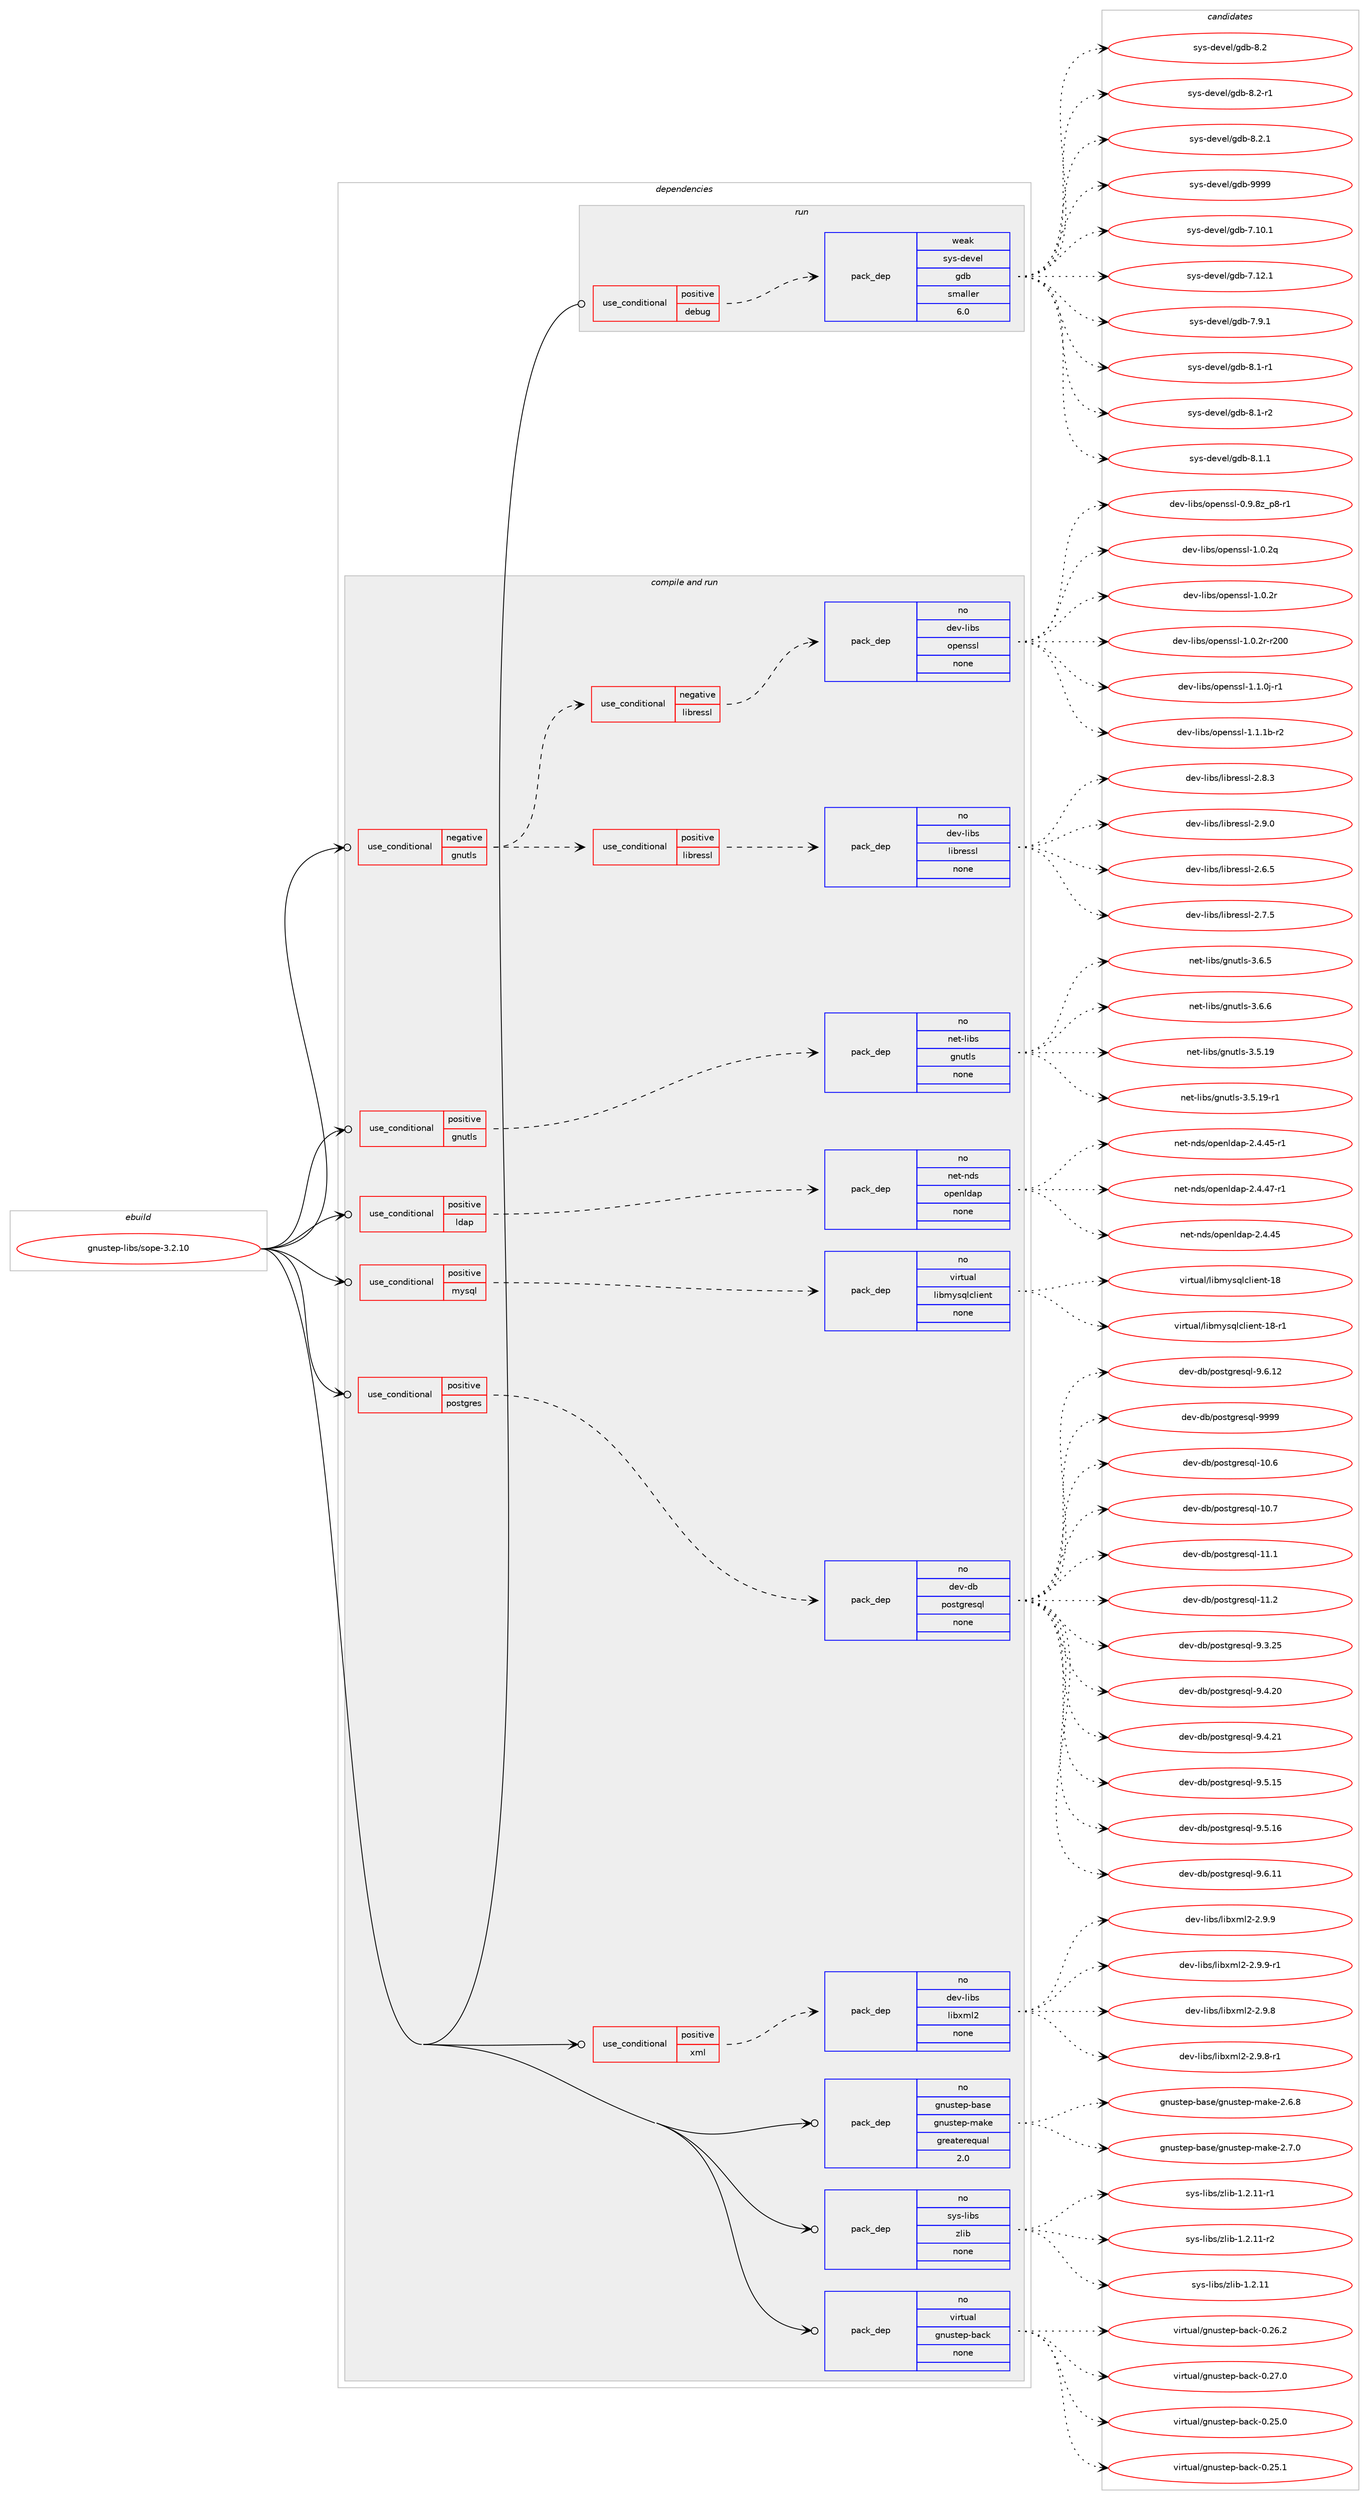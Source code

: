 digraph prolog {

# *************
# Graph options
# *************

newrank=true;
concentrate=true;
compound=true;
graph [rankdir=LR,fontname=Helvetica,fontsize=10,ranksep=1.5];#, ranksep=2.5, nodesep=0.2];
edge  [arrowhead=vee];
node  [fontname=Helvetica,fontsize=10];

# **********
# The ebuild
# **********

subgraph cluster_leftcol {
color=gray;
rank=same;
label=<<i>ebuild</i>>;
id [label="gnustep-libs/sope-3.2.10", color=red, width=4, href="../gnustep-libs/sope-3.2.10.svg"];
}

# ****************
# The dependencies
# ****************

subgraph cluster_midcol {
color=gray;
label=<<i>dependencies</i>>;
subgraph cluster_compile {
fillcolor="#eeeeee";
style=filled;
label=<<i>compile</i>>;
}
subgraph cluster_compileandrun {
fillcolor="#eeeeee";
style=filled;
label=<<i>compile and run</i>>;
subgraph cond428377 {
dependency1569860 [label=<<TABLE BORDER="0" CELLBORDER="1" CELLSPACING="0" CELLPADDING="4"><TR><TD ROWSPAN="3" CELLPADDING="10">use_conditional</TD></TR><TR><TD>negative</TD></TR><TR><TD>gnutls</TD></TR></TABLE>>, shape=none, color=red];
subgraph cond428378 {
dependency1569861 [label=<<TABLE BORDER="0" CELLBORDER="1" CELLSPACING="0" CELLPADDING="4"><TR><TD ROWSPAN="3" CELLPADDING="10">use_conditional</TD></TR><TR><TD>negative</TD></TR><TR><TD>libressl</TD></TR></TABLE>>, shape=none, color=red];
subgraph pack1117194 {
dependency1569862 [label=<<TABLE BORDER="0" CELLBORDER="1" CELLSPACING="0" CELLPADDING="4" WIDTH="220"><TR><TD ROWSPAN="6" CELLPADDING="30">pack_dep</TD></TR><TR><TD WIDTH="110">no</TD></TR><TR><TD>dev-libs</TD></TR><TR><TD>openssl</TD></TR><TR><TD>none</TD></TR><TR><TD></TD></TR></TABLE>>, shape=none, color=blue];
}
dependency1569861:e -> dependency1569862:w [weight=20,style="dashed",arrowhead="vee"];
}
dependency1569860:e -> dependency1569861:w [weight=20,style="dashed",arrowhead="vee"];
subgraph cond428379 {
dependency1569863 [label=<<TABLE BORDER="0" CELLBORDER="1" CELLSPACING="0" CELLPADDING="4"><TR><TD ROWSPAN="3" CELLPADDING="10">use_conditional</TD></TR><TR><TD>positive</TD></TR><TR><TD>libressl</TD></TR></TABLE>>, shape=none, color=red];
subgraph pack1117195 {
dependency1569864 [label=<<TABLE BORDER="0" CELLBORDER="1" CELLSPACING="0" CELLPADDING="4" WIDTH="220"><TR><TD ROWSPAN="6" CELLPADDING="30">pack_dep</TD></TR><TR><TD WIDTH="110">no</TD></TR><TR><TD>dev-libs</TD></TR><TR><TD>libressl</TD></TR><TR><TD>none</TD></TR><TR><TD></TD></TR></TABLE>>, shape=none, color=blue];
}
dependency1569863:e -> dependency1569864:w [weight=20,style="dashed",arrowhead="vee"];
}
dependency1569860:e -> dependency1569863:w [weight=20,style="dashed",arrowhead="vee"];
}
id:e -> dependency1569860:w [weight=20,style="solid",arrowhead="odotvee"];
subgraph cond428380 {
dependency1569865 [label=<<TABLE BORDER="0" CELLBORDER="1" CELLSPACING="0" CELLPADDING="4"><TR><TD ROWSPAN="3" CELLPADDING="10">use_conditional</TD></TR><TR><TD>positive</TD></TR><TR><TD>gnutls</TD></TR></TABLE>>, shape=none, color=red];
subgraph pack1117196 {
dependency1569866 [label=<<TABLE BORDER="0" CELLBORDER="1" CELLSPACING="0" CELLPADDING="4" WIDTH="220"><TR><TD ROWSPAN="6" CELLPADDING="30">pack_dep</TD></TR><TR><TD WIDTH="110">no</TD></TR><TR><TD>net-libs</TD></TR><TR><TD>gnutls</TD></TR><TR><TD>none</TD></TR><TR><TD></TD></TR></TABLE>>, shape=none, color=blue];
}
dependency1569865:e -> dependency1569866:w [weight=20,style="dashed",arrowhead="vee"];
}
id:e -> dependency1569865:w [weight=20,style="solid",arrowhead="odotvee"];
subgraph cond428381 {
dependency1569867 [label=<<TABLE BORDER="0" CELLBORDER="1" CELLSPACING="0" CELLPADDING="4"><TR><TD ROWSPAN="3" CELLPADDING="10">use_conditional</TD></TR><TR><TD>positive</TD></TR><TR><TD>ldap</TD></TR></TABLE>>, shape=none, color=red];
subgraph pack1117197 {
dependency1569868 [label=<<TABLE BORDER="0" CELLBORDER="1" CELLSPACING="0" CELLPADDING="4" WIDTH="220"><TR><TD ROWSPAN="6" CELLPADDING="30">pack_dep</TD></TR><TR><TD WIDTH="110">no</TD></TR><TR><TD>net-nds</TD></TR><TR><TD>openldap</TD></TR><TR><TD>none</TD></TR><TR><TD></TD></TR></TABLE>>, shape=none, color=blue];
}
dependency1569867:e -> dependency1569868:w [weight=20,style="dashed",arrowhead="vee"];
}
id:e -> dependency1569867:w [weight=20,style="solid",arrowhead="odotvee"];
subgraph cond428382 {
dependency1569869 [label=<<TABLE BORDER="0" CELLBORDER="1" CELLSPACING="0" CELLPADDING="4"><TR><TD ROWSPAN="3" CELLPADDING="10">use_conditional</TD></TR><TR><TD>positive</TD></TR><TR><TD>mysql</TD></TR></TABLE>>, shape=none, color=red];
subgraph pack1117198 {
dependency1569870 [label=<<TABLE BORDER="0" CELLBORDER="1" CELLSPACING="0" CELLPADDING="4" WIDTH="220"><TR><TD ROWSPAN="6" CELLPADDING="30">pack_dep</TD></TR><TR><TD WIDTH="110">no</TD></TR><TR><TD>virtual</TD></TR><TR><TD>libmysqlclient</TD></TR><TR><TD>none</TD></TR><TR><TD></TD></TR></TABLE>>, shape=none, color=blue];
}
dependency1569869:e -> dependency1569870:w [weight=20,style="dashed",arrowhead="vee"];
}
id:e -> dependency1569869:w [weight=20,style="solid",arrowhead="odotvee"];
subgraph cond428383 {
dependency1569871 [label=<<TABLE BORDER="0" CELLBORDER="1" CELLSPACING="0" CELLPADDING="4"><TR><TD ROWSPAN="3" CELLPADDING="10">use_conditional</TD></TR><TR><TD>positive</TD></TR><TR><TD>postgres</TD></TR></TABLE>>, shape=none, color=red];
subgraph pack1117199 {
dependency1569872 [label=<<TABLE BORDER="0" CELLBORDER="1" CELLSPACING="0" CELLPADDING="4" WIDTH="220"><TR><TD ROWSPAN="6" CELLPADDING="30">pack_dep</TD></TR><TR><TD WIDTH="110">no</TD></TR><TR><TD>dev-db</TD></TR><TR><TD>postgresql</TD></TR><TR><TD>none</TD></TR><TR><TD></TD></TR></TABLE>>, shape=none, color=blue];
}
dependency1569871:e -> dependency1569872:w [weight=20,style="dashed",arrowhead="vee"];
}
id:e -> dependency1569871:w [weight=20,style="solid",arrowhead="odotvee"];
subgraph cond428384 {
dependency1569873 [label=<<TABLE BORDER="0" CELLBORDER="1" CELLSPACING="0" CELLPADDING="4"><TR><TD ROWSPAN="3" CELLPADDING="10">use_conditional</TD></TR><TR><TD>positive</TD></TR><TR><TD>xml</TD></TR></TABLE>>, shape=none, color=red];
subgraph pack1117200 {
dependency1569874 [label=<<TABLE BORDER="0" CELLBORDER="1" CELLSPACING="0" CELLPADDING="4" WIDTH="220"><TR><TD ROWSPAN="6" CELLPADDING="30">pack_dep</TD></TR><TR><TD WIDTH="110">no</TD></TR><TR><TD>dev-libs</TD></TR><TR><TD>libxml2</TD></TR><TR><TD>none</TD></TR><TR><TD></TD></TR></TABLE>>, shape=none, color=blue];
}
dependency1569873:e -> dependency1569874:w [weight=20,style="dashed",arrowhead="vee"];
}
id:e -> dependency1569873:w [weight=20,style="solid",arrowhead="odotvee"];
subgraph pack1117201 {
dependency1569875 [label=<<TABLE BORDER="0" CELLBORDER="1" CELLSPACING="0" CELLPADDING="4" WIDTH="220"><TR><TD ROWSPAN="6" CELLPADDING="30">pack_dep</TD></TR><TR><TD WIDTH="110">no</TD></TR><TR><TD>gnustep-base</TD></TR><TR><TD>gnustep-make</TD></TR><TR><TD>greaterequal</TD></TR><TR><TD>2.0</TD></TR></TABLE>>, shape=none, color=blue];
}
id:e -> dependency1569875:w [weight=20,style="solid",arrowhead="odotvee"];
subgraph pack1117202 {
dependency1569876 [label=<<TABLE BORDER="0" CELLBORDER="1" CELLSPACING="0" CELLPADDING="4" WIDTH="220"><TR><TD ROWSPAN="6" CELLPADDING="30">pack_dep</TD></TR><TR><TD WIDTH="110">no</TD></TR><TR><TD>sys-libs</TD></TR><TR><TD>zlib</TD></TR><TR><TD>none</TD></TR><TR><TD></TD></TR></TABLE>>, shape=none, color=blue];
}
id:e -> dependency1569876:w [weight=20,style="solid",arrowhead="odotvee"];
subgraph pack1117203 {
dependency1569877 [label=<<TABLE BORDER="0" CELLBORDER="1" CELLSPACING="0" CELLPADDING="4" WIDTH="220"><TR><TD ROWSPAN="6" CELLPADDING="30">pack_dep</TD></TR><TR><TD WIDTH="110">no</TD></TR><TR><TD>virtual</TD></TR><TR><TD>gnustep-back</TD></TR><TR><TD>none</TD></TR><TR><TD></TD></TR></TABLE>>, shape=none, color=blue];
}
id:e -> dependency1569877:w [weight=20,style="solid",arrowhead="odotvee"];
}
subgraph cluster_run {
fillcolor="#eeeeee";
style=filled;
label=<<i>run</i>>;
subgraph cond428385 {
dependency1569878 [label=<<TABLE BORDER="0" CELLBORDER="1" CELLSPACING="0" CELLPADDING="4"><TR><TD ROWSPAN="3" CELLPADDING="10">use_conditional</TD></TR><TR><TD>positive</TD></TR><TR><TD>debug</TD></TR></TABLE>>, shape=none, color=red];
subgraph pack1117204 {
dependency1569879 [label=<<TABLE BORDER="0" CELLBORDER="1" CELLSPACING="0" CELLPADDING="4" WIDTH="220"><TR><TD ROWSPAN="6" CELLPADDING="30">pack_dep</TD></TR><TR><TD WIDTH="110">weak</TD></TR><TR><TD>sys-devel</TD></TR><TR><TD>gdb</TD></TR><TR><TD>smaller</TD></TR><TR><TD>6.0</TD></TR></TABLE>>, shape=none, color=blue];
}
dependency1569878:e -> dependency1569879:w [weight=20,style="dashed",arrowhead="vee"];
}
id:e -> dependency1569878:w [weight=20,style="solid",arrowhead="odot"];
}
}

# **************
# The candidates
# **************

subgraph cluster_choices {
rank=same;
color=gray;
label=<<i>candidates</i>>;

subgraph choice1117194 {
color=black;
nodesep=1;
choice10010111845108105981154711111210111011511510845484657465612295112564511449 [label="dev-libs/openssl-0.9.8z_p8-r1", color=red, width=4,href="../dev-libs/openssl-0.9.8z_p8-r1.svg"];
choice100101118451081059811547111112101110115115108454946484650113 [label="dev-libs/openssl-1.0.2q", color=red, width=4,href="../dev-libs/openssl-1.0.2q.svg"];
choice100101118451081059811547111112101110115115108454946484650114 [label="dev-libs/openssl-1.0.2r", color=red, width=4,href="../dev-libs/openssl-1.0.2r.svg"];
choice10010111845108105981154711111210111011511510845494648465011445114504848 [label="dev-libs/openssl-1.0.2r-r200", color=red, width=4,href="../dev-libs/openssl-1.0.2r-r200.svg"];
choice1001011184510810598115471111121011101151151084549464946481064511449 [label="dev-libs/openssl-1.1.0j-r1", color=red, width=4,href="../dev-libs/openssl-1.1.0j-r1.svg"];
choice100101118451081059811547111112101110115115108454946494649984511450 [label="dev-libs/openssl-1.1.1b-r2", color=red, width=4,href="../dev-libs/openssl-1.1.1b-r2.svg"];
dependency1569862:e -> choice10010111845108105981154711111210111011511510845484657465612295112564511449:w [style=dotted,weight="100"];
dependency1569862:e -> choice100101118451081059811547111112101110115115108454946484650113:w [style=dotted,weight="100"];
dependency1569862:e -> choice100101118451081059811547111112101110115115108454946484650114:w [style=dotted,weight="100"];
dependency1569862:e -> choice10010111845108105981154711111210111011511510845494648465011445114504848:w [style=dotted,weight="100"];
dependency1569862:e -> choice1001011184510810598115471111121011101151151084549464946481064511449:w [style=dotted,weight="100"];
dependency1569862:e -> choice100101118451081059811547111112101110115115108454946494649984511450:w [style=dotted,weight="100"];
}
subgraph choice1117195 {
color=black;
nodesep=1;
choice10010111845108105981154710810598114101115115108455046544653 [label="dev-libs/libressl-2.6.5", color=red, width=4,href="../dev-libs/libressl-2.6.5.svg"];
choice10010111845108105981154710810598114101115115108455046554653 [label="dev-libs/libressl-2.7.5", color=red, width=4,href="../dev-libs/libressl-2.7.5.svg"];
choice10010111845108105981154710810598114101115115108455046564651 [label="dev-libs/libressl-2.8.3", color=red, width=4,href="../dev-libs/libressl-2.8.3.svg"];
choice10010111845108105981154710810598114101115115108455046574648 [label="dev-libs/libressl-2.9.0", color=red, width=4,href="../dev-libs/libressl-2.9.0.svg"];
dependency1569864:e -> choice10010111845108105981154710810598114101115115108455046544653:w [style=dotted,weight="100"];
dependency1569864:e -> choice10010111845108105981154710810598114101115115108455046554653:w [style=dotted,weight="100"];
dependency1569864:e -> choice10010111845108105981154710810598114101115115108455046564651:w [style=dotted,weight="100"];
dependency1569864:e -> choice10010111845108105981154710810598114101115115108455046574648:w [style=dotted,weight="100"];
}
subgraph choice1117196 {
color=black;
nodesep=1;
choice11010111645108105981154710311011711610811545514653464957 [label="net-libs/gnutls-3.5.19", color=red, width=4,href="../net-libs/gnutls-3.5.19.svg"];
choice110101116451081059811547103110117116108115455146534649574511449 [label="net-libs/gnutls-3.5.19-r1", color=red, width=4,href="../net-libs/gnutls-3.5.19-r1.svg"];
choice110101116451081059811547103110117116108115455146544653 [label="net-libs/gnutls-3.6.5", color=red, width=4,href="../net-libs/gnutls-3.6.5.svg"];
choice110101116451081059811547103110117116108115455146544654 [label="net-libs/gnutls-3.6.6", color=red, width=4,href="../net-libs/gnutls-3.6.6.svg"];
dependency1569866:e -> choice11010111645108105981154710311011711610811545514653464957:w [style=dotted,weight="100"];
dependency1569866:e -> choice110101116451081059811547103110117116108115455146534649574511449:w [style=dotted,weight="100"];
dependency1569866:e -> choice110101116451081059811547103110117116108115455146544653:w [style=dotted,weight="100"];
dependency1569866:e -> choice110101116451081059811547103110117116108115455146544654:w [style=dotted,weight="100"];
}
subgraph choice1117197 {
color=black;
nodesep=1;
choice11010111645110100115471111121011101081009711245504652465253 [label="net-nds/openldap-2.4.45", color=red, width=4,href="../net-nds/openldap-2.4.45.svg"];
choice110101116451101001154711111210111010810097112455046524652534511449 [label="net-nds/openldap-2.4.45-r1", color=red, width=4,href="../net-nds/openldap-2.4.45-r1.svg"];
choice110101116451101001154711111210111010810097112455046524652554511449 [label="net-nds/openldap-2.4.47-r1", color=red, width=4,href="../net-nds/openldap-2.4.47-r1.svg"];
dependency1569868:e -> choice11010111645110100115471111121011101081009711245504652465253:w [style=dotted,weight="100"];
dependency1569868:e -> choice110101116451101001154711111210111010810097112455046524652534511449:w [style=dotted,weight="100"];
dependency1569868:e -> choice110101116451101001154711111210111010810097112455046524652554511449:w [style=dotted,weight="100"];
}
subgraph choice1117198 {
color=black;
nodesep=1;
choice11810511411611797108471081059810912111511310899108105101110116454956 [label="virtual/libmysqlclient-18", color=red, width=4,href="../virtual/libmysqlclient-18.svg"];
choice118105114116117971084710810598109121115113108991081051011101164549564511449 [label="virtual/libmysqlclient-18-r1", color=red, width=4,href="../virtual/libmysqlclient-18-r1.svg"];
dependency1569870:e -> choice11810511411611797108471081059810912111511310899108105101110116454956:w [style=dotted,weight="100"];
dependency1569870:e -> choice118105114116117971084710810598109121115113108991081051011101164549564511449:w [style=dotted,weight="100"];
}
subgraph choice1117199 {
color=black;
nodesep=1;
choice1001011184510098471121111151161031141011151131084549484654 [label="dev-db/postgresql-10.6", color=red, width=4,href="../dev-db/postgresql-10.6.svg"];
choice1001011184510098471121111151161031141011151131084549484655 [label="dev-db/postgresql-10.7", color=red, width=4,href="../dev-db/postgresql-10.7.svg"];
choice1001011184510098471121111151161031141011151131084549494649 [label="dev-db/postgresql-11.1", color=red, width=4,href="../dev-db/postgresql-11.1.svg"];
choice1001011184510098471121111151161031141011151131084549494650 [label="dev-db/postgresql-11.2", color=red, width=4,href="../dev-db/postgresql-11.2.svg"];
choice10010111845100984711211111511610311410111511310845574651465053 [label="dev-db/postgresql-9.3.25", color=red, width=4,href="../dev-db/postgresql-9.3.25.svg"];
choice10010111845100984711211111511610311410111511310845574652465048 [label="dev-db/postgresql-9.4.20", color=red, width=4,href="../dev-db/postgresql-9.4.20.svg"];
choice10010111845100984711211111511610311410111511310845574652465049 [label="dev-db/postgresql-9.4.21", color=red, width=4,href="../dev-db/postgresql-9.4.21.svg"];
choice10010111845100984711211111511610311410111511310845574653464953 [label="dev-db/postgresql-9.5.15", color=red, width=4,href="../dev-db/postgresql-9.5.15.svg"];
choice10010111845100984711211111511610311410111511310845574653464954 [label="dev-db/postgresql-9.5.16", color=red, width=4,href="../dev-db/postgresql-9.5.16.svg"];
choice10010111845100984711211111511610311410111511310845574654464949 [label="dev-db/postgresql-9.6.11", color=red, width=4,href="../dev-db/postgresql-9.6.11.svg"];
choice10010111845100984711211111511610311410111511310845574654464950 [label="dev-db/postgresql-9.6.12", color=red, width=4,href="../dev-db/postgresql-9.6.12.svg"];
choice1001011184510098471121111151161031141011151131084557575757 [label="dev-db/postgresql-9999", color=red, width=4,href="../dev-db/postgresql-9999.svg"];
dependency1569872:e -> choice1001011184510098471121111151161031141011151131084549484654:w [style=dotted,weight="100"];
dependency1569872:e -> choice1001011184510098471121111151161031141011151131084549484655:w [style=dotted,weight="100"];
dependency1569872:e -> choice1001011184510098471121111151161031141011151131084549494649:w [style=dotted,weight="100"];
dependency1569872:e -> choice1001011184510098471121111151161031141011151131084549494650:w [style=dotted,weight="100"];
dependency1569872:e -> choice10010111845100984711211111511610311410111511310845574651465053:w [style=dotted,weight="100"];
dependency1569872:e -> choice10010111845100984711211111511610311410111511310845574652465048:w [style=dotted,weight="100"];
dependency1569872:e -> choice10010111845100984711211111511610311410111511310845574652465049:w [style=dotted,weight="100"];
dependency1569872:e -> choice10010111845100984711211111511610311410111511310845574653464953:w [style=dotted,weight="100"];
dependency1569872:e -> choice10010111845100984711211111511610311410111511310845574653464954:w [style=dotted,weight="100"];
dependency1569872:e -> choice10010111845100984711211111511610311410111511310845574654464949:w [style=dotted,weight="100"];
dependency1569872:e -> choice10010111845100984711211111511610311410111511310845574654464950:w [style=dotted,weight="100"];
dependency1569872:e -> choice1001011184510098471121111151161031141011151131084557575757:w [style=dotted,weight="100"];
}
subgraph choice1117200 {
color=black;
nodesep=1;
choice1001011184510810598115471081059812010910850455046574656 [label="dev-libs/libxml2-2.9.8", color=red, width=4,href="../dev-libs/libxml2-2.9.8.svg"];
choice10010111845108105981154710810598120109108504550465746564511449 [label="dev-libs/libxml2-2.9.8-r1", color=red, width=4,href="../dev-libs/libxml2-2.9.8-r1.svg"];
choice1001011184510810598115471081059812010910850455046574657 [label="dev-libs/libxml2-2.9.9", color=red, width=4,href="../dev-libs/libxml2-2.9.9.svg"];
choice10010111845108105981154710810598120109108504550465746574511449 [label="dev-libs/libxml2-2.9.9-r1", color=red, width=4,href="../dev-libs/libxml2-2.9.9-r1.svg"];
dependency1569874:e -> choice1001011184510810598115471081059812010910850455046574656:w [style=dotted,weight="100"];
dependency1569874:e -> choice10010111845108105981154710810598120109108504550465746564511449:w [style=dotted,weight="100"];
dependency1569874:e -> choice1001011184510810598115471081059812010910850455046574657:w [style=dotted,weight="100"];
dependency1569874:e -> choice10010111845108105981154710810598120109108504550465746574511449:w [style=dotted,weight="100"];
}
subgraph choice1117201 {
color=black;
nodesep=1;
choice103110117115116101112459897115101471031101171151161011124510997107101455046544656 [label="gnustep-base/gnustep-make-2.6.8", color=red, width=4,href="../gnustep-base/gnustep-make-2.6.8.svg"];
choice103110117115116101112459897115101471031101171151161011124510997107101455046554648 [label="gnustep-base/gnustep-make-2.7.0", color=red, width=4,href="../gnustep-base/gnustep-make-2.7.0.svg"];
dependency1569875:e -> choice103110117115116101112459897115101471031101171151161011124510997107101455046544656:w [style=dotted,weight="100"];
dependency1569875:e -> choice103110117115116101112459897115101471031101171151161011124510997107101455046554648:w [style=dotted,weight="100"];
}
subgraph choice1117202 {
color=black;
nodesep=1;
choice1151211154510810598115471221081059845494650464949 [label="sys-libs/zlib-1.2.11", color=red, width=4,href="../sys-libs/zlib-1.2.11.svg"];
choice11512111545108105981154712210810598454946504649494511449 [label="sys-libs/zlib-1.2.11-r1", color=red, width=4,href="../sys-libs/zlib-1.2.11-r1.svg"];
choice11512111545108105981154712210810598454946504649494511450 [label="sys-libs/zlib-1.2.11-r2", color=red, width=4,href="../sys-libs/zlib-1.2.11-r2.svg"];
dependency1569876:e -> choice1151211154510810598115471221081059845494650464949:w [style=dotted,weight="100"];
dependency1569876:e -> choice11512111545108105981154712210810598454946504649494511449:w [style=dotted,weight="100"];
dependency1569876:e -> choice11512111545108105981154712210810598454946504649494511450:w [style=dotted,weight="100"];
}
subgraph choice1117203 {
color=black;
nodesep=1;
choice11810511411611797108471031101171151161011124598979910745484650534648 [label="virtual/gnustep-back-0.25.0", color=red, width=4,href="../virtual/gnustep-back-0.25.0.svg"];
choice11810511411611797108471031101171151161011124598979910745484650534649 [label="virtual/gnustep-back-0.25.1", color=red, width=4,href="../virtual/gnustep-back-0.25.1.svg"];
choice11810511411611797108471031101171151161011124598979910745484650544650 [label="virtual/gnustep-back-0.26.2", color=red, width=4,href="../virtual/gnustep-back-0.26.2.svg"];
choice11810511411611797108471031101171151161011124598979910745484650554648 [label="virtual/gnustep-back-0.27.0", color=red, width=4,href="../virtual/gnustep-back-0.27.0.svg"];
dependency1569877:e -> choice11810511411611797108471031101171151161011124598979910745484650534648:w [style=dotted,weight="100"];
dependency1569877:e -> choice11810511411611797108471031101171151161011124598979910745484650534649:w [style=dotted,weight="100"];
dependency1569877:e -> choice11810511411611797108471031101171151161011124598979910745484650544650:w [style=dotted,weight="100"];
dependency1569877:e -> choice11810511411611797108471031101171151161011124598979910745484650554648:w [style=dotted,weight="100"];
}
subgraph choice1117204 {
color=black;
nodesep=1;
choice11512111545100101118101108471031009845554649484649 [label="sys-devel/gdb-7.10.1", color=red, width=4,href="../sys-devel/gdb-7.10.1.svg"];
choice11512111545100101118101108471031009845554649504649 [label="sys-devel/gdb-7.12.1", color=red, width=4,href="../sys-devel/gdb-7.12.1.svg"];
choice115121115451001011181011084710310098455546574649 [label="sys-devel/gdb-7.9.1", color=red, width=4,href="../sys-devel/gdb-7.9.1.svg"];
choice115121115451001011181011084710310098455646494511449 [label="sys-devel/gdb-8.1-r1", color=red, width=4,href="../sys-devel/gdb-8.1-r1.svg"];
choice115121115451001011181011084710310098455646494511450 [label="sys-devel/gdb-8.1-r2", color=red, width=4,href="../sys-devel/gdb-8.1-r2.svg"];
choice115121115451001011181011084710310098455646494649 [label="sys-devel/gdb-8.1.1", color=red, width=4,href="../sys-devel/gdb-8.1.1.svg"];
choice11512111545100101118101108471031009845564650 [label="sys-devel/gdb-8.2", color=red, width=4,href="../sys-devel/gdb-8.2.svg"];
choice115121115451001011181011084710310098455646504511449 [label="sys-devel/gdb-8.2-r1", color=red, width=4,href="../sys-devel/gdb-8.2-r1.svg"];
choice115121115451001011181011084710310098455646504649 [label="sys-devel/gdb-8.2.1", color=red, width=4,href="../sys-devel/gdb-8.2.1.svg"];
choice1151211154510010111810110847103100984557575757 [label="sys-devel/gdb-9999", color=red, width=4,href="../sys-devel/gdb-9999.svg"];
dependency1569879:e -> choice11512111545100101118101108471031009845554649484649:w [style=dotted,weight="100"];
dependency1569879:e -> choice11512111545100101118101108471031009845554649504649:w [style=dotted,weight="100"];
dependency1569879:e -> choice115121115451001011181011084710310098455546574649:w [style=dotted,weight="100"];
dependency1569879:e -> choice115121115451001011181011084710310098455646494511449:w [style=dotted,weight="100"];
dependency1569879:e -> choice115121115451001011181011084710310098455646494511450:w [style=dotted,weight="100"];
dependency1569879:e -> choice115121115451001011181011084710310098455646494649:w [style=dotted,weight="100"];
dependency1569879:e -> choice11512111545100101118101108471031009845564650:w [style=dotted,weight="100"];
dependency1569879:e -> choice115121115451001011181011084710310098455646504511449:w [style=dotted,weight="100"];
dependency1569879:e -> choice115121115451001011181011084710310098455646504649:w [style=dotted,weight="100"];
dependency1569879:e -> choice1151211154510010111810110847103100984557575757:w [style=dotted,weight="100"];
}
}

}
